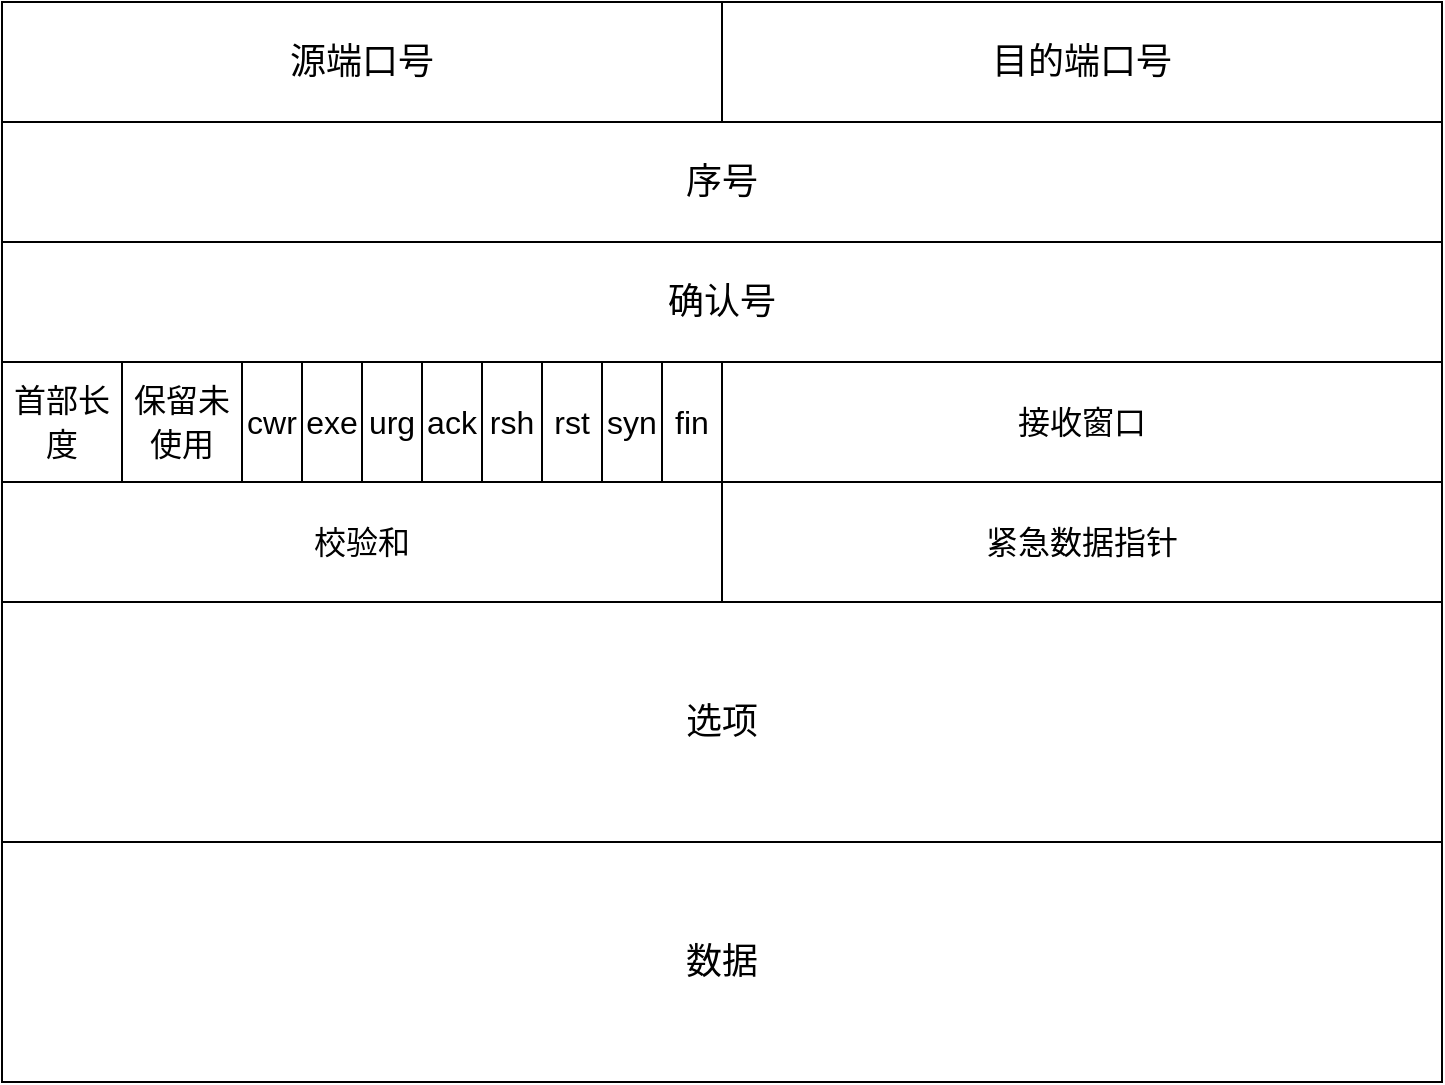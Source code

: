 <mxfile version="11.2.5" type="device" pages="1"><diagram id="d0JNDpiUs8IXua7gBfB8" name="Page-1"><mxGraphModel dx="1874" dy="546" grid="1" gridSize="10" guides="1" tooltips="1" connect="1" arrows="1" fold="1" page="1" pageScale="1" pageWidth="850" pageHeight="1100" math="0" shadow="0"><root><mxCell id="0"/><mxCell id="1" parent="0"/><mxCell id="AkX7T1kcouDu_qMa46XZ-2" value="源端口号" style="rounded=0;whiteSpace=wrap;html=1;fontSize=18;" vertex="1" parent="1"><mxGeometry x="-80" y="80" width="360" height="60" as="geometry"/></mxCell><mxCell id="AkX7T1kcouDu_qMa46XZ-3" value="目的端口号" style="rounded=0;whiteSpace=wrap;html=1;fontSize=18;" vertex="1" parent="1"><mxGeometry x="280" y="80" width="360" height="60" as="geometry"/></mxCell><mxCell id="AkX7T1kcouDu_qMa46XZ-4" value="序号" style="rounded=0;whiteSpace=wrap;html=1;fontSize=18;" vertex="1" parent="1"><mxGeometry x="-80" y="140" width="720" height="60" as="geometry"/></mxCell><mxCell id="AkX7T1kcouDu_qMa46XZ-5" value="确认号" style="rounded=0;whiteSpace=wrap;html=1;fontSize=18;" vertex="1" parent="1"><mxGeometry x="-80" y="200" width="720" height="60" as="geometry"/></mxCell><mxCell id="AkX7T1kcouDu_qMa46XZ-7" value="&lt;font style=&quot;font-size: 16px&quot;&gt;首部长度&lt;/font&gt;" style="rounded=0;whiteSpace=wrap;html=1;fontSize=18;" vertex="1" parent="1"><mxGeometry x="-80" y="260" width="60" height="60" as="geometry"/></mxCell><mxCell id="AkX7T1kcouDu_qMa46XZ-8" value="&lt;font style=&quot;font-size: 16px&quot;&gt;保留未使用&lt;/font&gt;" style="rounded=0;whiteSpace=wrap;html=1;fontSize=18;" vertex="1" parent="1"><mxGeometry x="-20" y="260" width="60" height="60" as="geometry"/></mxCell><mxCell id="AkX7T1kcouDu_qMa46XZ-9" value="&lt;font style=&quot;font-size: 16px&quot;&gt;cwr&lt;/font&gt;" style="rounded=0;whiteSpace=wrap;html=1;fontSize=18;direction=west;" vertex="1" parent="1"><mxGeometry x="40" y="260" width="30" height="60" as="geometry"/></mxCell><mxCell id="AkX7T1kcouDu_qMa46XZ-10" value="&lt;font style=&quot;font-size: 16px&quot;&gt;接收窗口&lt;/font&gt;" style="rounded=0;whiteSpace=wrap;html=1;fontSize=18;" vertex="1" parent="1"><mxGeometry x="280" y="260" width="360" height="60" as="geometry"/></mxCell><mxCell id="AkX7T1kcouDu_qMa46XZ-11" value="&lt;span style=&quot;font-size: 16px&quot;&gt;校验和&lt;/span&gt;" style="rounded=0;whiteSpace=wrap;html=1;fontSize=18;" vertex="1" parent="1"><mxGeometry x="-80" y="320" width="360" height="60" as="geometry"/></mxCell><mxCell id="AkX7T1kcouDu_qMa46XZ-12" value="&lt;span style=&quot;font-size: 16px&quot;&gt;紧急数据指针&lt;/span&gt;" style="rounded=0;whiteSpace=wrap;html=1;fontSize=18;" vertex="1" parent="1"><mxGeometry x="280" y="320" width="360" height="60" as="geometry"/></mxCell><mxCell id="AkX7T1kcouDu_qMa46XZ-13" value="选项" style="rounded=0;whiteSpace=wrap;html=1;fontSize=18;" vertex="1" parent="1"><mxGeometry x="-80" y="380" width="720" height="120" as="geometry"/></mxCell><mxCell id="AkX7T1kcouDu_qMa46XZ-14" value="数据" style="rounded=0;whiteSpace=wrap;html=1;fontSize=18;" vertex="1" parent="1"><mxGeometry x="-80" y="500" width="720" height="120" as="geometry"/></mxCell><mxCell id="AkX7T1kcouDu_qMa46XZ-16" value="&lt;font style=&quot;font-size: 16px&quot;&gt;exe&lt;/font&gt;" style="rounded=0;whiteSpace=wrap;html=1;fontSize=18;direction=west;" vertex="1" parent="1"><mxGeometry x="70" y="260" width="30" height="60" as="geometry"/></mxCell><mxCell id="AkX7T1kcouDu_qMa46XZ-17" value="&lt;font style=&quot;font-size: 16px&quot;&gt;ack&lt;/font&gt;" style="rounded=0;whiteSpace=wrap;html=1;fontSize=18;direction=west;" vertex="1" parent="1"><mxGeometry x="130" y="260" width="30" height="60" as="geometry"/></mxCell><mxCell id="AkX7T1kcouDu_qMa46XZ-18" value="&lt;font style=&quot;font-size: 16px&quot;&gt;urg&lt;/font&gt;" style="rounded=0;whiteSpace=wrap;html=1;fontSize=18;direction=west;" vertex="1" parent="1"><mxGeometry x="100" y="260" width="30" height="60" as="geometry"/></mxCell><mxCell id="AkX7T1kcouDu_qMa46XZ-19" value="&lt;font style=&quot;font-size: 16px&quot;&gt;fin&lt;/font&gt;" style="rounded=0;whiteSpace=wrap;html=1;fontSize=18;direction=west;" vertex="1" parent="1"><mxGeometry x="250" y="260" width="30" height="60" as="geometry"/></mxCell><mxCell id="AkX7T1kcouDu_qMa46XZ-20" value="&lt;font style=&quot;font-size: 16px&quot;&gt;syn&lt;/font&gt;" style="rounded=0;whiteSpace=wrap;html=1;fontSize=18;direction=west;" vertex="1" parent="1"><mxGeometry x="220" y="260" width="30" height="60" as="geometry"/></mxCell><mxCell id="AkX7T1kcouDu_qMa46XZ-21" value="&lt;font style=&quot;font-size: 16px&quot;&gt;rst&lt;br&gt;&lt;/font&gt;" style="rounded=0;whiteSpace=wrap;html=1;fontSize=18;direction=west;" vertex="1" parent="1"><mxGeometry x="190" y="260" width="30" height="60" as="geometry"/></mxCell><mxCell id="AkX7T1kcouDu_qMa46XZ-22" value="&lt;font style=&quot;font-size: 16px&quot;&gt;rsh&lt;/font&gt;" style="rounded=0;whiteSpace=wrap;html=1;fontSize=18;direction=west;" vertex="1" parent="1"><mxGeometry x="160" y="260" width="30" height="60" as="geometry"/></mxCell></root></mxGraphModel></diagram></mxfile>